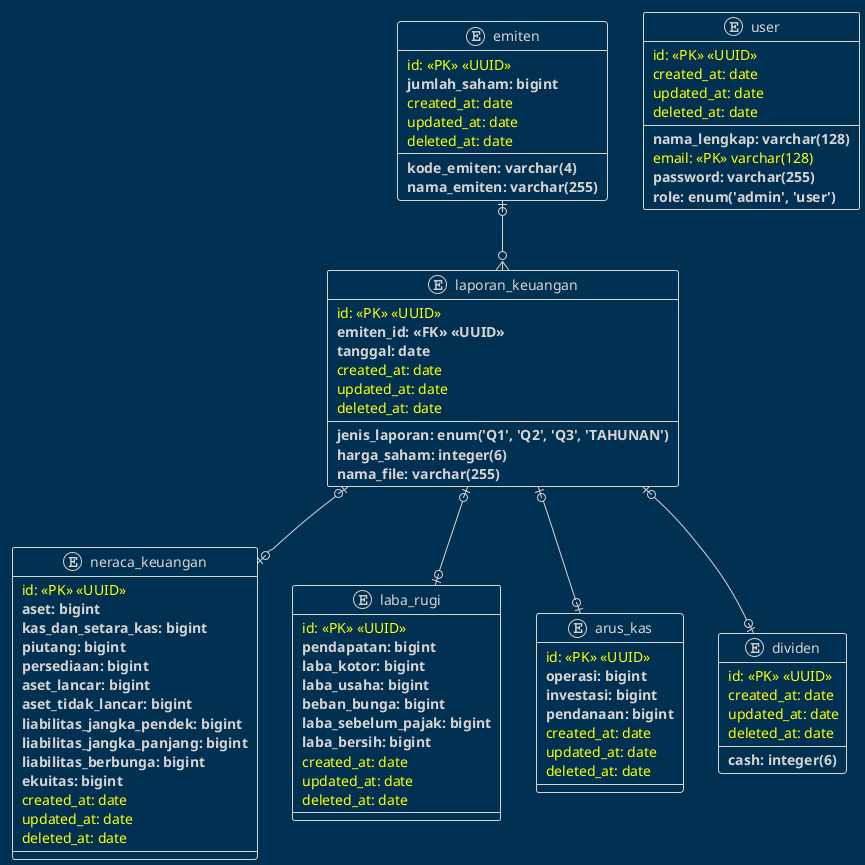 @startuml laporan_emiten

!theme blueprint
  entity neraca_keuangan {
    <color:yellow> id: <<PK>> <<UUID>></color>
    ** aset: bigint **
    ** kas_dan_setara_kas: bigint **
    ** piutang: bigint **
    ** persediaan: bigint **
    ** aset_lancar: bigint **
    ** aset_tidak_lancar: bigint **
    ** liabilitas_jangka_pendek: bigint **
    ** liabilitas_jangka_panjang: bigint **
    ** liabilitas_berbunga: bigint **
    ** ekuitas: bigint **
    <color:yellow> created_at: date</color>
    <color:yellow> updated_at: date</color>
    <color:yellow> deleted_at: date</color>
  }

  entity laba_rugi {
    <color:yellow> id: <<PK>> <<UUID>></color>
    ** pendapatan: bigint **
    ** laba_kotor: bigint **
    ** laba_usaha: bigint **
    ** beban_bunga: bigint **
    ** laba_sebelum_pajak: bigint **
    ** laba_bersih: bigint **
    <color:yellow> created_at: date</color>
    <color:yellow> updated_at: date</color>
    <color:yellow> deleted_at: date</color>
  }

  entity arus_kas {
    <color:yellow> id: <<PK>> <<UUID>></color>
    ** operasi: bigint **
    ** investasi: bigint **
    ** pendanaan: bigint **
    <color:yellow> created_at: date</color>
    <color:yellow> updated_at: date</color>
    <color:yellow> deleted_at: date</color>
  }

  entity emiten {
    <color:yellow> id: <<PK>> <<UUID>></color>
    ** kode_emiten: varchar(4) **
    ** nama_emiten: varchar(255) **
    ** jumlah_saham: bigint **
    <color:yellow> created_at: date</color>
    <color:yellow> updated_at: date</color>
    <color:yellow> deleted_at: date</color>
  }

  entity dividen {
    <color:yellow> id: <<PK>> <<UUID>></color>
    ** cash: integer(6) **
    <color:yellow> created_at: date</color>
    <color:yellow> updated_at: date</color>
    <color:yellow> deleted_at: date</color>
  }
  entity laporan_keuangan {
    <color:yellow> id: <<PK>> <<UUID>></color>
    ** emiten_id: <<FK>> <<UUID>> **
    ** jenis_laporan: enum('Q1', 'Q2', 'Q3', 'TAHUNAN') **
    ** tanggal: date **
    ** harga_saham: integer(6) **
    ** nama_file: varchar(255) **
    <color:yellow> created_at: date</color>
    <color:yellow> updated_at: date</color>
    <color:yellow> deleted_at: date</color>
  }

  entity user {
    <color:yellow> id: <<PK>> <<UUID>></color>
    ** nama_lengkap: varchar(128) **
    <color:yellow> email: <<PK>> varchar(128)</color>
    ** password: varchar(255) **
    ** role: enum('admin', 'user') **
    <color:yellow> created_at: date</color>
    <color:yellow> updated_at: date</color>
    <color:yellow> deleted_at: date</color>
  }

  ' relationship
  emiten |o--o{ laporan_keuangan
  laporan_keuangan |o--o| neraca_keuangan
  laporan_keuangan |o--o| laba_rugi
  laporan_keuangan |o--o| arus_kas
  laporan_keuangan |o--o| dividen
@enduml